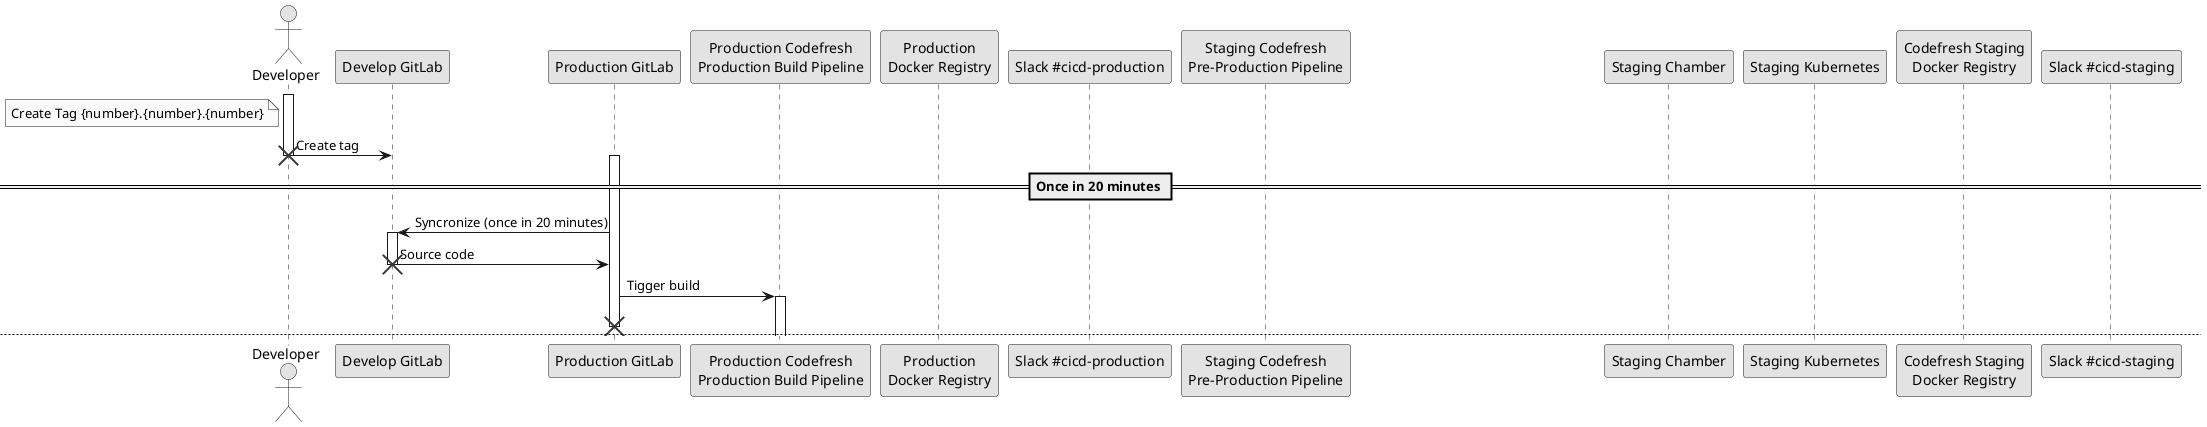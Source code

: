 @startuml
skinparam monochrome true

actor User as "Developer"

participant GD as "Develop GitLab"
participant GP as "Production GitLab"

participant CPPB as "Production Codefresh\nProduction Build Pipeline"

participant CPDR as "Production\nDocker Registry"

participant SPCICD as "Slack #cicd-production"

participant CSPP as "Staging Codefresh\nPre-Production Pipeline"
participant SC as "Staging Chamber"
participant SK8S as "Staging Kubernetes"
participant CSDR as "Codefresh Staging\nDocker Registry"
participant SSCICD as "Slack #cicd-staging"


note left of User : Create Tag {number}.{number}.{number}
activate User
User -> GD : Create tag
destroy User

== Once in 20 minutes ==

activate GP
GP -> GD : Syncronize (once in 20 minutes)
activate GD
GD -> GP : Source code
destroy GD
GP -> CPPB: Tigger build
activate CPPB
destroy GP

newpage
== Production build ==

CPPB -> GP : Pull source code
activate GP
GP -> CPPB : Source code
destroy GP


note right of CPPB : From ./codefresh/production-build.yml

group Export Environment Variables

  note over CPPB : make app/export
  note right of CPPB : PROJECT=???\nAPP_NAME=???\nCHART_NAME=???\nIMAGE_NAME=???

  note over CPPB : make git/export
  note right of CPPB : GIT_TAG=???

  note over CPPB : make semver/export
  note right of CPPB : SEMVERSION_TAG="${GIT_TAG}"

  note over CPPB : make codefresh/pipeline/export
  note right of CPPB : PIPELINE_ACTION="build"
end

note over CPPB : Build Image
note over CPPB : Build Test Image
note over CPPB : Run Tests

group Publish Image To Production
	CPPB -> CPDR : Push Image
	activate CPDR
	CPDR -> CPPB : Ok
	destroy CPDR
end

group Publish Image To Staging
  CPPB -> CSDR : Push Image
  activate CSDR
  CSDR -> CPPB : Ok
  destroy CSDR
end

group Trigger deploy on pre-production
  CPPB -> CSPP : Build pre-production pipeline
  activate CSPP
  CPPB -> CSPP : Build started
end

group Notify Slack
  CPPB -> SPCICD : Builed succesfully
  activate SPCICD
  SPCICD -> CPPB : OK
  destroy SPCICD
end

destroy CPPB

newpage

== Pre-production deploy ==

CSPP -> GD : Pull source code
activate GD
GD -> CSPP : Source code
destroy GD

note right of CSPP : From ./codefresh/production-deploy.yml

group Export Environment Variables

  note over CSPP : make app/export
  note right of CSPP : PROJECT=???\nAPP_NAME=???\nCHART_NAME=???\nIMAGE_NAME=???

  note over CSPP : make git/export
  note right of CSPP : GIT_TAG=???

  note over CSPP : make semver/export
  note right of CSPP : SEMVERSION_TAG="${GIT_TAG}"

  note over CSPP : make codefresh/pipeline/export
  note right of CSPP : FEATURE=pre-prod\nNAMESPACE="${PROJECT}-${FEATURE}"\nRELEASE_NAME="${NAMESPACE}-${APP_NAME}"\nAPP_HOST="${APP_NAME}.${NAMESPACE}.${BASE_HOST}"\n\nPIPELINE_ACTION="deploy"
end

group Deploy Application
  CSPP -> SC : Fetch secrets "kops","app","pre-production","${NAMESPACE}"
  activate SC
  SC -> CSPP : Secrets
  destroy SC

  CSPP -> SK8S : Deploy application to ${NAMESPACE}
  activate SK8S
  SK8S -> CSDR : Pull Image
  activate CSDR
  CSDR -> SK8S : Image
  destroy CSDR
  SK8S -> CSPP : Done
  destroy SK8S
end

group Notify Slack
  CSPP -> SSCICD : Deployed succesfully
  activate SSCICD
  SSCICD -> CSPP : OK
  destroy SSCICD
end

destroy CSPP

@enduml
